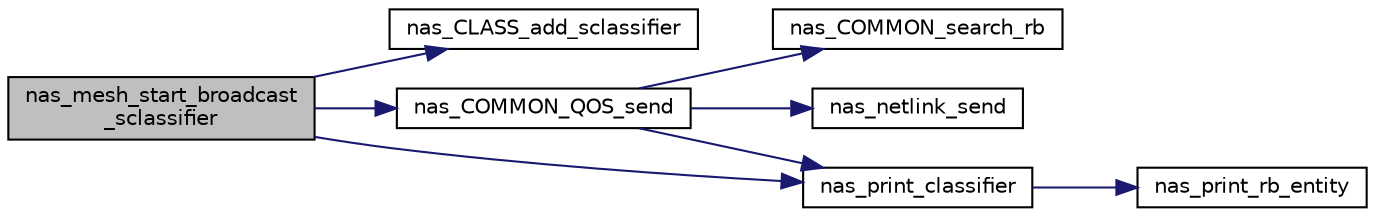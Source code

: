 digraph "nas_mesh_start_broadcast_sclassifier"
{
 // LATEX_PDF_SIZE
  edge [fontname="Helvetica",fontsize="10",labelfontname="Helvetica",labelfontsize="10"];
  node [fontname="Helvetica",fontsize="10",shape=record];
  rankdir="LR";
  Node1 [label="nas_mesh_start_broadcast\l_sclassifier",height=0.2,width=0.4,color="black", fillcolor="grey75", style="filled", fontcolor="black",tooltip=" "];
  Node1 -> Node2 [color="midnightblue",fontsize="10",style="solid",fontname="Helvetica"];
  Node2 [label="nas_CLASS_add_sclassifier",height=0.2,width=0.4,color="black", fillcolor="white", style="filled",URL="$MESH_2classifier_8c.html#a60ca52fd042874dec6043163c40e207a",tooltip=" "];
  Node1 -> Node3 [color="midnightblue",fontsize="10",style="solid",fontname="Helvetica"];
  Node3 [label="nas_COMMON_QOS_send",height=0.2,width=0.4,color="black", fillcolor="white", style="filled",URL="$group__em.html#ga29b5f52529c811798b2262676b95e6ff",tooltip=" "];
  Node3 -> Node4 [color="midnightblue",fontsize="10",style="solid",fontname="Helvetica"];
  Node4 [label="nas_COMMON_search_rb",height=0.2,width=0.4,color="black", fillcolor="white", style="filled",URL="$group__em.html#ga06c84e5c4619b3d814e417911827924f",tooltip="Search for a radio-bearer entity for a particular connection and radio-bearer index."];
  Node3 -> Node5 [color="midnightblue",fontsize="10",style="solid",fontname="Helvetica"];
  Node5 [label="nas_netlink_send",height=0.2,width=0.4,color="black", fillcolor="white", style="filled",URL="$MESH_2netlink_8c.html#aa02b8ca3935d19139493e034f594bf6c",tooltip=" "];
  Node3 -> Node6 [color="midnightblue",fontsize="10",style="solid",fontname="Helvetica"];
  Node6 [label="nas_print_classifier",height=0.2,width=0.4,color="black", fillcolor="white", style="filled",URL="$group__em.html#ga07232468c833e546aca1fe15665df9f5",tooltip=" "];
  Node6 -> Node7 [color="midnightblue",fontsize="10",style="solid",fontname="Helvetica"];
  Node7 [label="nas_print_rb_entity",height=0.2,width=0.4,color="black", fillcolor="white", style="filled",URL="$group__em.html#ga5b485d2bcc4ed770e033bd6aa3f8a2d7",tooltip=" "];
  Node1 -> Node6 [color="midnightblue",fontsize="10",style="solid",fontname="Helvetica"];
}
